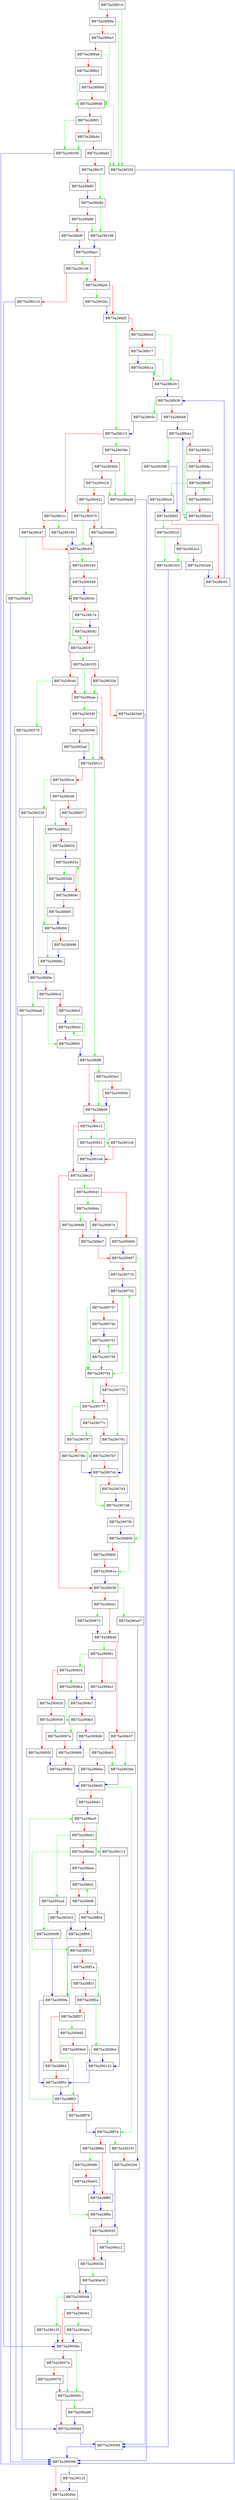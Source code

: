 digraph sqlite3Insert {
  node [shape="box"];
  graph [splines=ortho];
  BB75a28f910 -> BB75a2902f4 [color="green"];
  BB75a28f910 -> BB75a28f99a [color="red"];
  BB75a28f99a -> BB75a2902f4 [color="green"];
  BB75a28f99a -> BB75a28f9a3 [color="red"];
  BB75a28f9a3 -> BB75a28f9d8 [color="green"];
  BB75a28f9a3 -> BB75a28f9a8 [color="red"];
  BB75a28f9a8 -> BB75a28f9d8 [color="green"];
  BB75a28f9a8 -> BB75a28f9b2 [color="red"];
  BB75a28f9b2 -> BB75a28f9d8 [color="green"];
  BB75a28f9b2 -> BB75a28f9b8 [color="red"];
  BB75a28f9b8 -> BB75a28f9d8 [color="red"];
  BB75a28f9d8 -> BB75a2902f4 [color="green"];
  BB75a28f9d8 -> BB75a28f9f1 [color="red"];
  BB75a28f9f1 -> BB75a290295 [color="green"];
  BB75a28f9f1 -> BB75a28fa4d [color="red"];
  BB75a28fa4d -> BB75a290295 [color="green"];
  BB75a28fa4d -> BB75a28fa65 [color="red"];
  BB75a28fa65 -> BB75a2902f4 [color="green"];
  BB75a28fa65 -> BB75a28fa7f [color="red"];
  BB75a28fa7f -> BB75a28fa8d [color="green"];
  BB75a28fa7f -> BB75a28fa85 [color="red"];
  BB75a28fa85 -> BB75a28fa8d [color="blue"];
  BB75a28fa8d -> BB75a290188 [color="green"];
  BB75a28fa8d -> BB75a28fa96 [color="red"];
  BB75a28fa96 -> BB75a290188 [color="green"];
  BB75a28fa96 -> BB75a28fa9f [color="red"];
  BB75a28fa9f -> BB75a28faa1 [color="blue"];
  BB75a28faa1 -> BB75a29019f [color="green"];
  BB75a28faa1 -> BB75a28fab5 [color="red"];
  BB75a28fab5 -> BB75a2902bc [color="green"];
  BB75a28fab5 -> BB75a28faf2 [color="red"];
  BB75a28faf2 -> BB75a28fc13 [color="green"];
  BB75a28faf2 -> BB75a28fb0d [color="red"];
  BB75a28fb0d -> BB75a28fb30 [color="green"];
  BB75a28fb0d -> BB75a28fb17 [color="red"];
  BB75a28fb17 -> BB75a28fb1a [color="blue"];
  BB75a28fb1a -> BB75a28fb1a [color="green"];
  BB75a28fb1a -> BB75a28fb30 [color="red"];
  BB75a28fb30 -> BB75a28fb36 [color="blue"];
  BB75a28fb36 -> BB75a28fc0c [color="green"];
  BB75a28fb36 -> BB75a28fb48 [color="red"];
  BB75a28fb48 -> BB75a28fb4e [color="blue"];
  BB75a28fb4e -> BB75a290396 [color="green"];
  BB75a28fb4e -> BB75a28fb5c [color="red"];
  BB75a28fb5c -> BB75a28fbb9 [color="green"];
  BB75a28fb5c -> BB75a28fb8c [color="red"];
  BB75a28fb8c -> BB75a28fb8f [color="blue"];
  BB75a28fb8f -> BB75a28fbc9 [color="green"];
  BB75a28fb8f -> BB75a28fb93 [color="red"];
  BB75a28fb93 -> BB75a28fb8f [color="green"];
  BB75a28fb93 -> BB75a28fbb9 [color="red"];
  BB75a28fbb9 -> BB75a28fb4e [color="blue"];
  BB75a28fbc9 -> BB75a28fbf3 [color="blue"];
  BB75a28fbf3 -> BB75a2902cf [color="green"];
  BB75a28fbf3 -> BB75a28fc01 [color="red"];
  BB75a28fc01 -> BB75a28fb36 [color="blue"];
  BB75a28fc0c -> BB75a28fc13 [color="blue"];
  BB75a28fc13 -> BB75a29039e [color="green"];
  BB75a28fc13 -> BB75a28fc1c [color="red"];
  BB75a28fc1c -> BB75a290194 [color="green"];
  BB75a28fc1c -> BB75a28fc47 [color="red"];
  BB75a28fc47 -> BB75a290af4 [color="green"];
  BB75a28fc47 -> BB75a28fc63 [color="red"];
  BB75a28fc63 -> BB75a290340 [color="green"];
  BB75a28fc63 -> BB75a28fc6c [color="red"];
  BB75a28fc6c -> BB75a28fc97 [color="green"];
  BB75a28fc6c -> BB75a28fc7a [color="red"];
  BB75a28fc7a -> BB75a28fc82 [color="blue"];
  BB75a28fc82 -> BB75a28fc82 [color="green"];
  BB75a28fc82 -> BB75a28fc97 [color="red"];
  BB75a28fc97 -> BB75a290355 [color="green"];
  BB75a28fc97 -> BB75a28fca0 [color="red"];
  BB75a28fca0 -> BB75a290578 [color="green"];
  BB75a28fca0 -> BB75a28fcae [color="red"];
  BB75a28fcae -> BB75a29058f [color="green"];
  BB75a28fcae -> BB75a28fcc1 [color="red"];
  BB75a28fcc1 -> BB75a28fdf6 [color="green"];
  BB75a28fcc1 -> BB75a28fcce [color="red"];
  BB75a28fcce -> BB75a290338 [color="green"];
  BB75a28fcce -> BB75a28fcd8 [color="red"];
  BB75a28fcd8 -> BB75a28fd22 [color="green"];
  BB75a28fcd8 -> BB75a28fd07 [color="red"];
  BB75a28fd07 -> BB75a28fd22 [color="red"];
  BB75a28fd22 -> BB75a28fd90 [color="green"];
  BB75a28fd22 -> BB75a28fd32 [color="red"];
  BB75a28fd32 -> BB75a28fd3a [color="blue"];
  BB75a28fd3a -> BB75a2905d0 [color="green"];
  BB75a28fd3a -> BB75a28fd4c [color="red"];
  BB75a28fd4c -> BB75a28fd3a [color="green"];
  BB75a28fd4c -> BB75a28fd85 [color="red"];
  BB75a28fd85 -> BB75a28fd90 [color="blue"];
  BB75a28fd90 -> BB75a28fd9a [color="green"];
  BB75a28fd90 -> BB75a28fd96 [color="red"];
  BB75a28fd96 -> BB75a28fd9a [color="blue"];
  BB75a28fd9a -> BB75a28fd9e [color="blue"];
  BB75a28fd9e -> BB75a290ae8 [color="green"];
  BB75a28fd9e -> BB75a28fdc4 [color="red"];
  BB75a28fdc4 -> BB75a28fdf1 [color="green"];
  BB75a28fdc4 -> BB75a28fdcf [color="red"];
  BB75a28fdcf -> BB75a28fdd2 [color="blue"];
  BB75a28fdd2 -> BB75a28fdd2 [color="green"];
  BB75a28fdd2 -> BB75a28fdf1 [color="red"];
  BB75a28fdf1 -> BB75a28fdf6 [color="blue"];
  BB75a28fdf6 -> BB75a2905e1 [color="green"];
  BB75a28fdf6 -> BB75a28fe06 [color="red"];
  BB75a28fe06 -> BB75a2901c8 [color="green"];
  BB75a28fe06 -> BB75a28fe13 [color="red"];
  BB75a28fe13 -> BB75a290621 [color="green"];
  BB75a28fe13 -> BB75a28fe20 [color="red"];
  BB75a28fe20 -> BB75a290641 [color="green"];
  BB75a28fe20 -> BB75a28fe36 [color="red"];
  BB75a28fe36 -> BB75a290a07 [color="green"];
  BB75a28fe36 -> BB75a28fe41 [color="red"];
  BB75a28fe41 -> BB75a290875 [color="green"];
  BB75a28fe41 -> BB75a28fe4b [color="red"];
  BB75a28fe4b -> BB75a290891 [color="green"];
  BB75a28fe4b -> BB75a28fe57 [color="red"];
  BB75a28fe57 -> BB75a29026e [color="green"];
  BB75a28fe57 -> BB75a28fe61 [color="red"];
  BB75a28fe61 -> BB75a29026e [color="green"];
  BB75a28fe61 -> BB75a28fe6a [color="red"];
  BB75a28fe6a -> BB75a28fe92 [color="red"];
  BB75a28fe92 -> BB75a28ff7d [color="green"];
  BB75a28fe92 -> BB75a28feb1 [color="red"];
  BB75a28feb1 -> BB75a28fec0 [color="blue"];
  BB75a28fec0 -> BB75a290113 [color="green"];
  BB75a28fec0 -> BB75a28fed1 [color="red"];
  BB75a28fed1 -> BB75a2902a4 [color="green"];
  BB75a28fed1 -> BB75a28feda [color="red"];
  BB75a28feda -> BB75a28ff10 [color="green"];
  BB75a28feda -> BB75a28feea [color="red"];
  BB75a28feea -> BB75a28fef2 [color="blue"];
  BB75a28fef2 -> BB75a28ff04 [color="green"];
  BB75a28fef2 -> BB75a28fef6 [color="red"];
  BB75a28fef6 -> BB75a28fef2 [color="green"];
  BB75a28fef6 -> BB75a28ff04 [color="red"];
  BB75a28ff04 -> BB75a28ff08 [color="blue"];
  BB75a28ff08 -> BB75a2900fa [color="green"];
  BB75a28ff08 -> BB75a28ff10 [color="red"];
  BB75a28ff10 -> BB75a2900fa [color="green"];
  BB75a28ff10 -> BB75a28ff1a [color="red"];
  BB75a28ff1a -> BB75a28ff2a [color="green"];
  BB75a28ff1a -> BB75a28ff1f [color="red"];
  BB75a28ff1f -> BB75a2900fa [color="green"];
  BB75a28ff1f -> BB75a28ff2a [color="red"];
  BB75a28ff2a -> BB75a2909be [color="green"];
  BB75a28ff2a -> BB75a28ff37 [color="red"];
  BB75a28ff37 -> BB75a2909d5 [color="green"];
  BB75a28ff37 -> BB75a28ff44 [color="red"];
  BB75a28ff44 -> BB75a28ff5c [color="red"];
  BB75a28ff5c -> BB75a28ff63 [color="blue"];
  BB75a28ff63 -> BB75a28fec0 [color="green"];
  BB75a28ff63 -> BB75a28ff76 [color="red"];
  BB75a28ff76 -> BB75a28ff7d [color="blue"];
  BB75a28ff7d -> BB75a2901f3 [color="green"];
  BB75a28ff7d -> BB75a28ff8a [color="red"];
  BB75a28ff8a -> BB75a2909f6 [color="green"];
  BB75a28ff8a -> BB75a28fff5 [color="red"];
  BB75a28fff5 -> BB75a28fffa [color="blue"];
  BB75a28fffa -> BB75a290030 [color="red"];
  BB75a290030 -> BB75a290a12 [color="green"];
  BB75a290030 -> BB75a29003b [color="red"];
  BB75a29003b -> BB75a290a30 [color="green"];
  BB75a29003b -> BB75a290048 [color="red"];
  BB75a290048 -> BB75a29013f [color="green"];
  BB75a290048 -> BB75a290061 [color="red"];
  BB75a290061 -> BB75a290a6a [color="green"];
  BB75a290061 -> BB75a29006e [color="red"];
  BB75a29006e -> BB75a290085 [color="green"];
  BB75a29006e -> BB75a290074 [color="red"];
  BB75a290074 -> BB75a290085 [color="green"];
  BB75a290074 -> BB75a29007d [color="red"];
  BB75a29007d -> BB75a290085 [color="red"];
  BB75a290085 -> BB75a290a98 [color="green"];
  BB75a290085 -> BB75a29008d [color="red"];
  BB75a29008d -> BB75a290094 [color="blue"];
  BB75a290094 -> BB75a290098 [color="blue"];
  BB75a290098 -> BB75a29012f [color="green"];
  BB75a290098 -> BB75a2900b0 [color="red"];
  BB75a2900f8 -> BB75a2900fa [color="blue"];
  BB75a2900fa -> BB75a28ff5c [color="blue"];
  BB75a290113 -> BB75a290122 [color="blue"];
  BB75a290122 -> BB75a28ff5c [color="blue"];
  BB75a29012f -> BB75a2900b0 [color="blue"];
  BB75a29013f -> BB75a29006e [color="blue"];
  BB75a290188 -> BB75a28faa1 [color="blue"];
  BB75a290194 -> BB75a28fc63 [color="blue"];
  BB75a29019f -> BB75a28fab5 [color="green"];
  BB75a29019f -> BB75a2901c0 [color="red"];
  BB75a2901c0 -> BB75a29006e [color="blue"];
  BB75a2901c8 -> BB75a2901eb [color="red"];
  BB75a2901eb -> BB75a28fe20 [color="blue"];
  BB75a2901f3 -> BB75a290266 [color="red"];
  BB75a290266 -> BB75a290030 [color="blue"];
  BB75a29026e -> BB75a28fe92 [color="blue"];
  BB75a290295 -> BB75a290098 [color="blue"];
  BB75a2902a4 -> BB75a2900f8 [color="green"];
  BB75a2902a4 -> BB75a2902b3 [color="red"];
  BB75a2902b3 -> BB75a28ff08 [color="blue"];
  BB75a2902bc -> BB75a28faf2 [color="blue"];
  BB75a2902cf -> BB75a290303 [color="green"];
  BB75a2902cf -> BB75a2902e3 [color="red"];
  BB75a2902e3 -> BB75a290303 [color="green"];
  BB75a2902e3 -> BB75a2902e9 [color="red"];
  BB75a2902e9 -> BB75a28fc01 [color="blue"];
  BB75a2902f4 -> BB75a290098 [color="blue"];
  BB75a290303 -> BB75a290094 [color="blue"];
  BB75a290338 -> BB75a28fd9e [color="blue"];
  BB75a290340 -> BB75a28fc6c [color="green"];
  BB75a290340 -> BB75a290348 [color="red"];
  BB75a290348 -> BB75a28fc6c [color="blue"];
  BB75a290355 -> BB75a28fcae [color="green"];
  BB75a290355 -> BB75a29035d [color="red"];
  BB75a29035d -> BB75a28fcae [color="green"];
  BB75a29035d -> BB75a29036d [color="red"];
  BB75a29036d -> BB75a290094 [color="blue"];
  BB75a290396 -> BB75a28fbf3 [color="blue"];
  BB75a29039e -> BB75a290ad9 [color="green"];
  BB75a29039e -> BB75a29040b [color="red"];
  BB75a29040b -> BB75a290ad9 [color="green"];
  BB75a29040b -> BB75a290418 [color="red"];
  BB75a290418 -> BB75a290ad9 [color="green"];
  BB75a290418 -> BB75a290422 [color="red"];
  BB75a290422 -> BB75a290489 [color="green"];
  BB75a290422 -> BB75a290470 [color="red"];
  BB75a290470 -> BB75a28fc63 [color="green"];
  BB75a290470 -> BB75a290489 [color="red"];
  BB75a290489 -> BB75a28fc63 [color="blue"];
  BB75a290578 -> BB75a29008d [color="blue"];
  BB75a29058f -> BB75a28fcc1 [color="green"];
  BB75a29058f -> BB75a290599 [color="red"];
  BB75a290599 -> BB75a28fcc1 [color="green"];
  BB75a290599 -> BB75a2905a6 [color="red"];
  BB75a2905a6 -> BB75a28fcc1 [color="blue"];
  BB75a2905d0 -> BB75a28fd4c [color="blue"];
  BB75a2905e1 -> BB75a28fe06 [color="green"];
  BB75a2905e1 -> BB75a29060b [color="red"];
  BB75a29060b -> BB75a28fe06 [color="blue"];
  BB75a290621 -> BB75a2901eb [color="blue"];
  BB75a290641 -> BB75a29066c [color="green"];
  BB75a290641 -> BB75a290660 [color="red"];
  BB75a290660 -> BB75a2906f7 [color="blue"];
  BB75a29066c -> BB75a29068f [color="green"];
  BB75a29066c -> BB75a290674 [color="red"];
  BB75a290674 -> BB75a2906a7 [color="blue"];
  BB75a29068f -> BB75a2906a7 [color="red"];
  BB75a2906a7 -> BB75a2906f7 [color="red"];
  BB75a2906f7 -> BB75a290806 [color="green"];
  BB75a2906f7 -> BB75a290716 [color="red"];
  BB75a290716 -> BB75a290732 [color="blue"];
  BB75a290732 -> BB75a290764 [color="green"];
  BB75a290732 -> BB75a290737 [color="red"];
  BB75a290737 -> BB75a290764 [color="green"];
  BB75a290737 -> BB75a290746 [color="red"];
  BB75a290746 -> BB75a290751 [color="blue"];
  BB75a290751 -> BB75a290764 [color="green"];
  BB75a290751 -> BB75a290756 [color="red"];
  BB75a290756 -> BB75a290751 [color="green"];
  BB75a290756 -> BB75a290764 [color="red"];
  BB75a290764 -> BB75a290777 [color="green"];
  BB75a290764 -> BB75a290772 [color="red"];
  BB75a290772 -> BB75a290781 [color="green"];
  BB75a290772 -> BB75a290777 [color="red"];
  BB75a290777 -> BB75a290797 [color="green"];
  BB75a290777 -> BB75a29077c [color="red"];
  BB75a29077c -> BB75a290797 [color="green"];
  BB75a29077c -> BB75a290781 [color="red"];
  BB75a290781 -> BB75a2907cb [color="blue"];
  BB75a290797 -> BB75a2907b7 [color="green"];
  BB75a290797 -> BB75a29079b [color="red"];
  BB75a29079b -> BB75a2907cb [color="blue"];
  BB75a2907b7 -> BB75a2907cb [color="red"];
  BB75a2907cb -> BB75a2907d8 [color="green"];
  BB75a2907cb -> BB75a2907d3 [color="red"];
  BB75a2907d3 -> BB75a2907d8 [color="blue"];
  BB75a2907d8 -> BB75a290732 [color="green"];
  BB75a2907d8 -> BB75a2907fb [color="red"];
  BB75a2907fb -> BB75a290806 [color="blue"];
  BB75a290806 -> BB75a29081e [color="green"];
  BB75a290806 -> BB75a29080f [color="red"];
  BB75a29080f -> BB75a29081e [color="red"];
  BB75a29081e -> BB75a28fe36 [color="blue"];
  BB75a290875 -> BB75a28fe4b [color="blue"];
  BB75a290891 -> BB75a290924 [color="green"];
  BB75a290891 -> BB75a2908a1 [color="red"];
  BB75a2908a1 -> BB75a2908c7 [color="blue"];
  BB75a2908b4 -> BB75a2908c7 [color="blue"];
  BB75a2908c7 -> BB75a2908cf [color="red"];
  BB75a2908cf -> BB75a29097a [color="green"];
  BB75a2908cf -> BB75a2908d9 [color="red"];
  BB75a2908d9 -> BB75a290999 [color="blue"];
  BB75a290924 -> BB75a2908b4 [color="green"];
  BB75a290924 -> BB75a29092d [color="red"];
  BB75a29092d -> BB75a2908cf [color="green"];
  BB75a29092d -> BB75a290959 [color="red"];
  BB75a290959 -> BB75a29097a [color="green"];
  BB75a290959 -> BB75a29095f [color="red"];
  BB75a29095f -> BB75a2909b1 [color="blue"];
  BB75a29097a -> BB75a290999 [color="red"];
  BB75a290999 -> BB75a2909b1 [color="red"];
  BB75a2909b1 -> BB75a28fe92 [color="blue"];
  BB75a2909be -> BB75a290122 [color="blue"];
  BB75a2909d5 -> BB75a28ff63 [color="green"];
  BB75a2909d5 -> BB75a2909e0 [color="red"];
  BB75a2909e0 -> BB75a290122 [color="blue"];
  BB75a2909f6 -> BB75a28fffa [color="green"];
  BB75a2909f6 -> BB75a290a02 [color="red"];
  BB75a290a02 -> BB75a28fff5 [color="blue"];
  BB75a290a07 -> BB75a290266 [color="blue"];
  BB75a290a12 -> BB75a29003b [color="blue"];
  BB75a290a30 -> BB75a290048 [color="blue"];
  BB75a290a6a -> BB75a29006e [color="blue"];
  BB75a290a98 -> BB75a29008d [color="blue"];
  BB75a290ad9 -> BB75a290098 [color="blue"];
  BB75a290ae8 -> BB75a290098 [color="blue"];
  BB75a290af4 -> BB75a290098 [color="blue"];
}